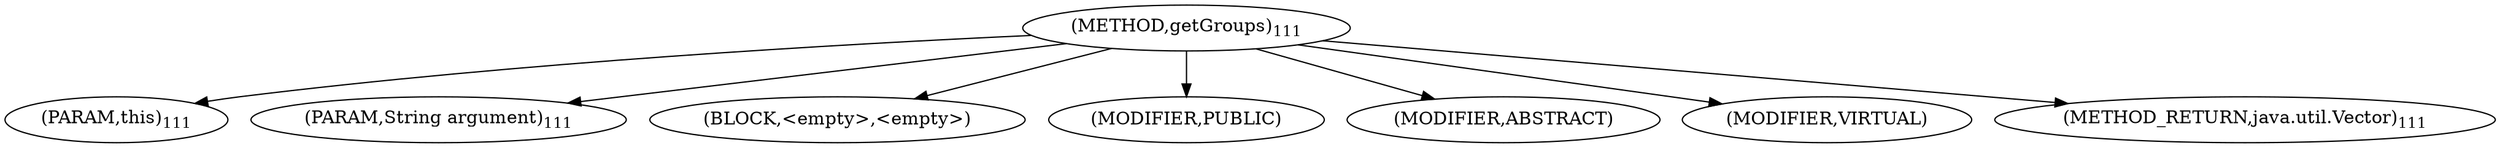digraph "getGroups" {  
"38" [label = <(METHOD,getGroups)<SUB>111</SUB>> ]
"39" [label = <(PARAM,this)<SUB>111</SUB>> ]
"40" [label = <(PARAM,String argument)<SUB>111</SUB>> ]
"41" [label = <(BLOCK,&lt;empty&gt;,&lt;empty&gt;)> ]
"42" [label = <(MODIFIER,PUBLIC)> ]
"43" [label = <(MODIFIER,ABSTRACT)> ]
"44" [label = <(MODIFIER,VIRTUAL)> ]
"45" [label = <(METHOD_RETURN,java.util.Vector)<SUB>111</SUB>> ]
  "38" -> "39" 
  "38" -> "40" 
  "38" -> "41" 
  "38" -> "42" 
  "38" -> "43" 
  "38" -> "44" 
  "38" -> "45" 
}
